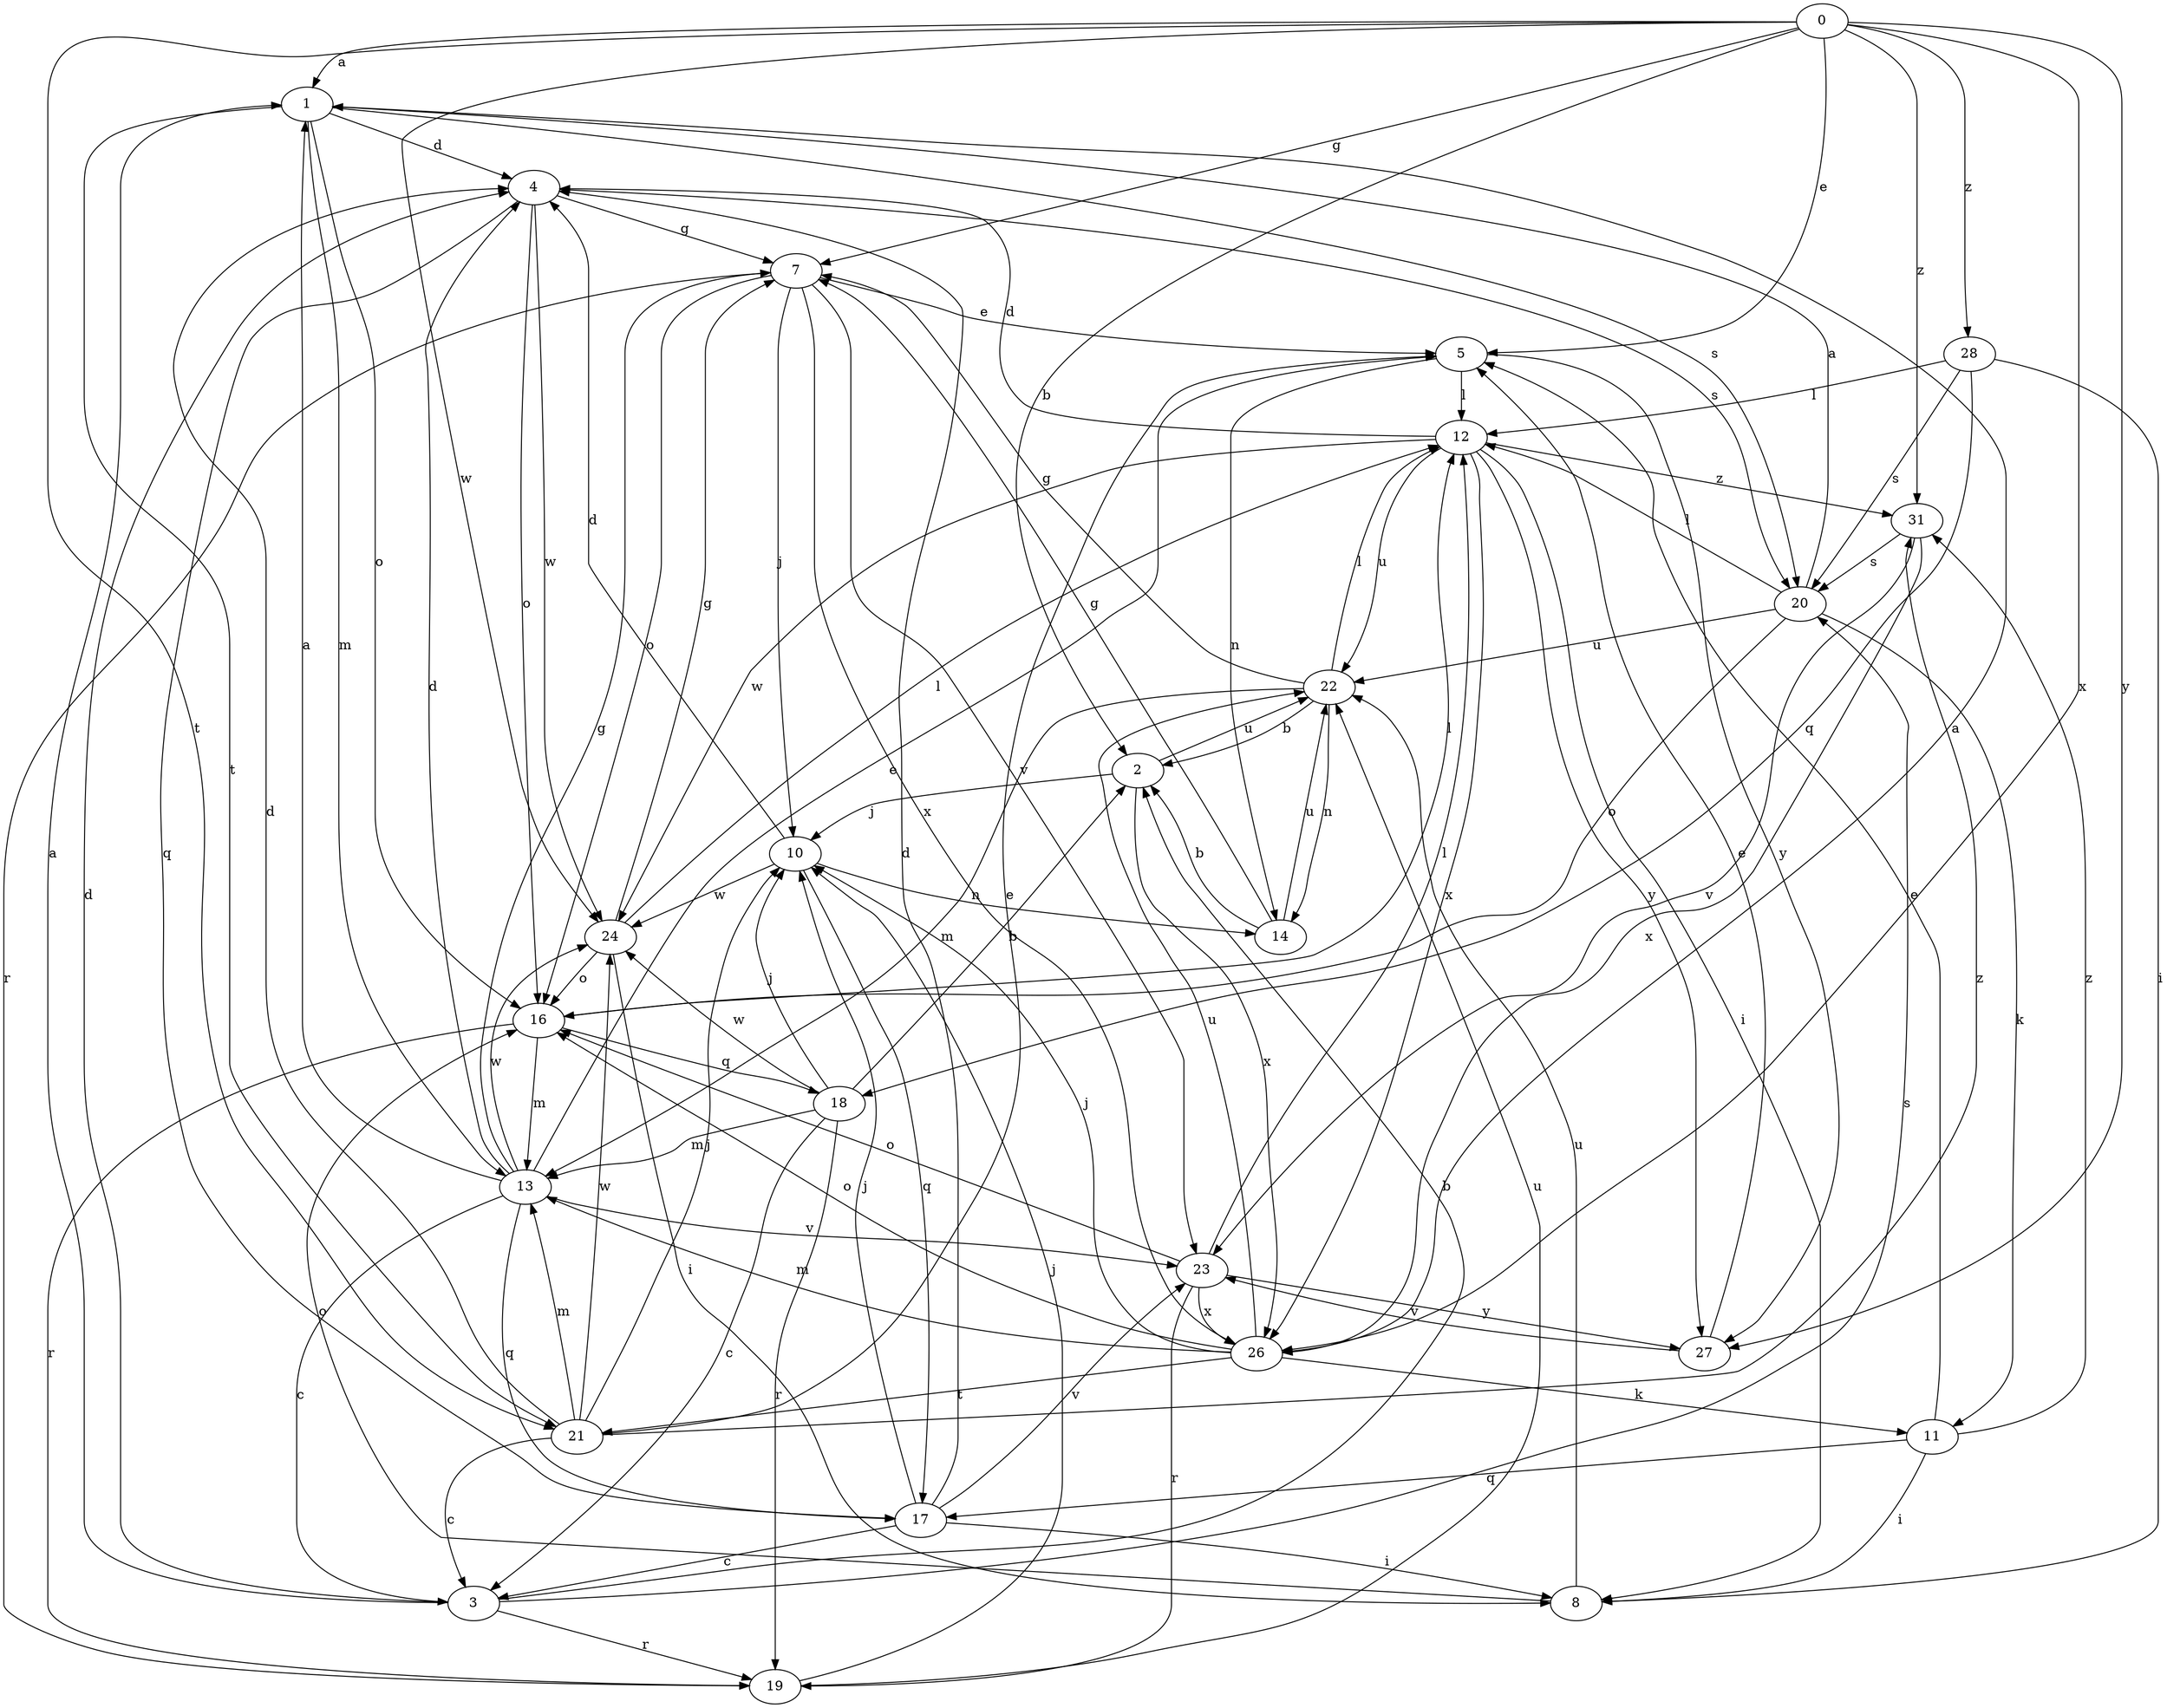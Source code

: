 strict digraph  {
0;
1;
2;
3;
4;
5;
7;
8;
10;
11;
12;
13;
14;
16;
17;
18;
19;
20;
21;
22;
23;
24;
26;
27;
28;
31;
0 -> 1  [label=a];
0 -> 2  [label=b];
0 -> 5  [label=e];
0 -> 7  [label=g];
0 -> 21  [label=t];
0 -> 24  [label=w];
0 -> 26  [label=x];
0 -> 27  [label=y];
0 -> 28  [label=z];
0 -> 31  [label=z];
1 -> 4  [label=d];
1 -> 13  [label=m];
1 -> 16  [label=o];
1 -> 20  [label=s];
1 -> 21  [label=t];
2 -> 10  [label=j];
2 -> 22  [label=u];
2 -> 26  [label=x];
3 -> 1  [label=a];
3 -> 2  [label=b];
3 -> 4  [label=d];
3 -> 19  [label=r];
3 -> 20  [label=s];
4 -> 7  [label=g];
4 -> 16  [label=o];
4 -> 17  [label=q];
4 -> 20  [label=s];
4 -> 24  [label=w];
5 -> 12  [label=l];
5 -> 14  [label=n];
5 -> 27  [label=y];
7 -> 5  [label=e];
7 -> 10  [label=j];
7 -> 16  [label=o];
7 -> 19  [label=r];
7 -> 23  [label=v];
7 -> 26  [label=x];
8 -> 16  [label=o];
8 -> 22  [label=u];
10 -> 4  [label=d];
10 -> 14  [label=n];
10 -> 17  [label=q];
10 -> 24  [label=w];
11 -> 5  [label=e];
11 -> 8  [label=i];
11 -> 17  [label=q];
11 -> 31  [label=z];
12 -> 4  [label=d];
12 -> 8  [label=i];
12 -> 22  [label=u];
12 -> 24  [label=w];
12 -> 26  [label=x];
12 -> 27  [label=y];
12 -> 31  [label=z];
13 -> 1  [label=a];
13 -> 3  [label=c];
13 -> 4  [label=d];
13 -> 5  [label=e];
13 -> 7  [label=g];
13 -> 17  [label=q];
13 -> 23  [label=v];
13 -> 24  [label=w];
14 -> 2  [label=b];
14 -> 7  [label=g];
14 -> 22  [label=u];
16 -> 12  [label=l];
16 -> 13  [label=m];
16 -> 18  [label=q];
16 -> 19  [label=r];
17 -> 3  [label=c];
17 -> 4  [label=d];
17 -> 8  [label=i];
17 -> 10  [label=j];
17 -> 23  [label=v];
18 -> 2  [label=b];
18 -> 3  [label=c];
18 -> 10  [label=j];
18 -> 13  [label=m];
18 -> 19  [label=r];
18 -> 24  [label=w];
19 -> 10  [label=j];
19 -> 22  [label=u];
20 -> 1  [label=a];
20 -> 11  [label=k];
20 -> 12  [label=l];
20 -> 16  [label=o];
20 -> 22  [label=u];
21 -> 3  [label=c];
21 -> 4  [label=d];
21 -> 5  [label=e];
21 -> 10  [label=j];
21 -> 13  [label=m];
21 -> 24  [label=w];
21 -> 31  [label=z];
22 -> 2  [label=b];
22 -> 7  [label=g];
22 -> 12  [label=l];
22 -> 13  [label=m];
22 -> 14  [label=n];
23 -> 12  [label=l];
23 -> 16  [label=o];
23 -> 19  [label=r];
23 -> 26  [label=x];
23 -> 27  [label=y];
24 -> 7  [label=g];
24 -> 8  [label=i];
24 -> 12  [label=l];
24 -> 16  [label=o];
26 -> 1  [label=a];
26 -> 10  [label=j];
26 -> 11  [label=k];
26 -> 13  [label=m];
26 -> 16  [label=o];
26 -> 21  [label=t];
26 -> 22  [label=u];
27 -> 5  [label=e];
27 -> 23  [label=v];
28 -> 8  [label=i];
28 -> 12  [label=l];
28 -> 18  [label=q];
28 -> 20  [label=s];
31 -> 20  [label=s];
31 -> 23  [label=v];
31 -> 26  [label=x];
}
